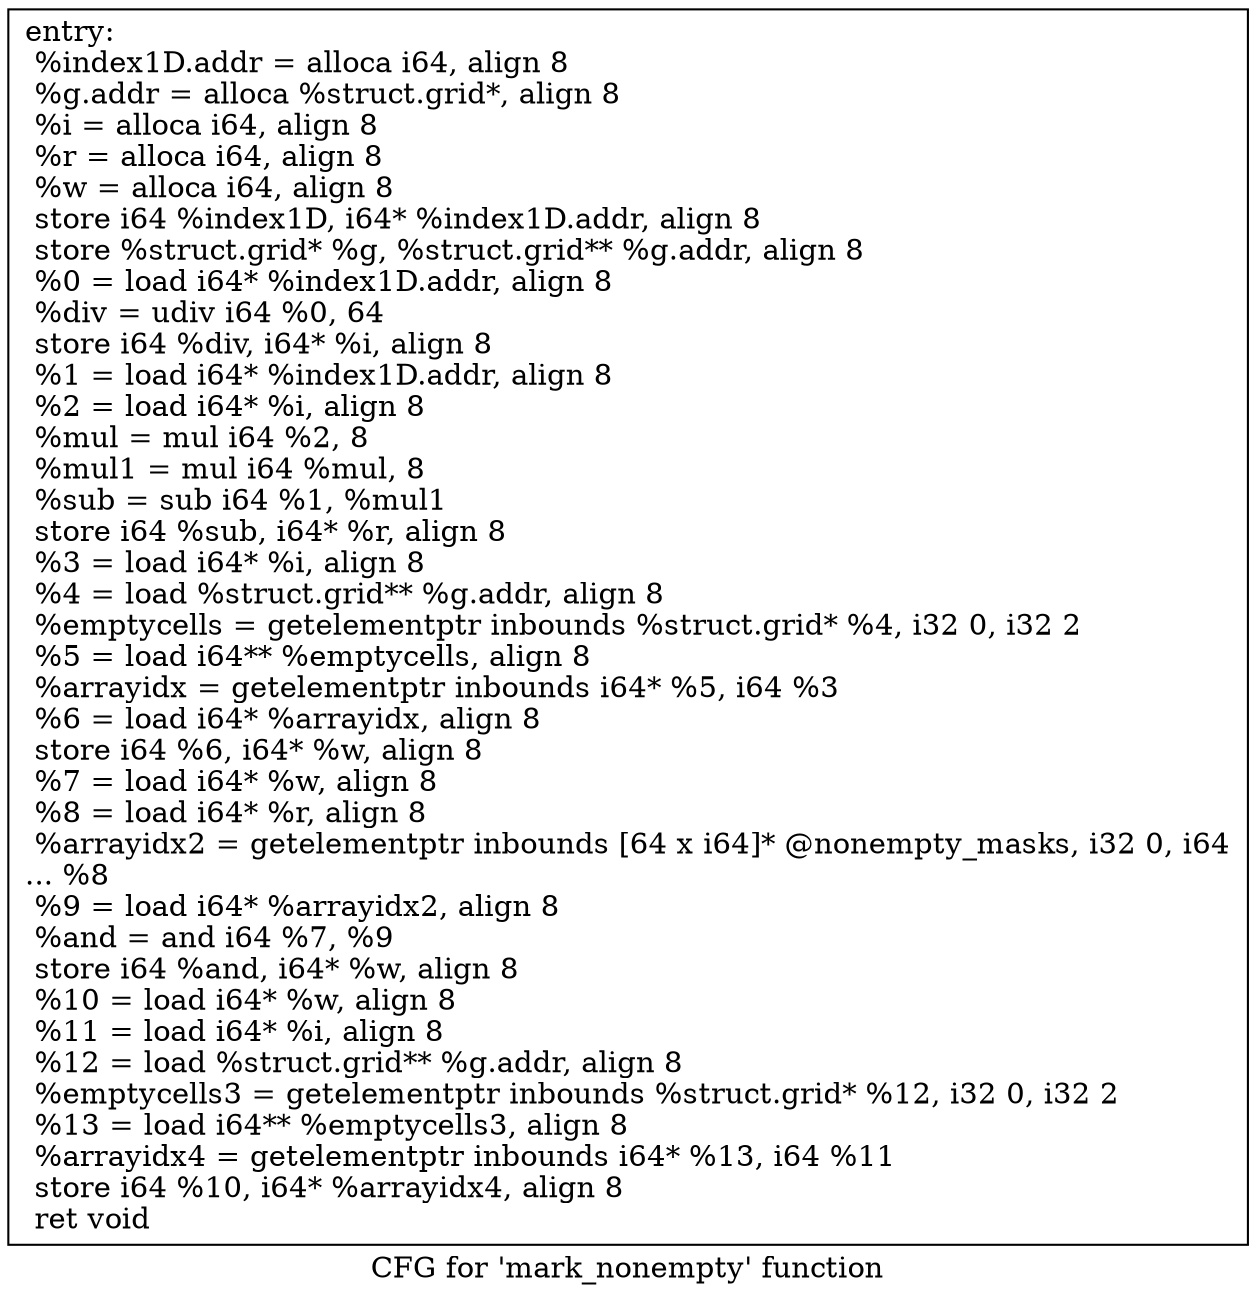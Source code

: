 digraph "CFG for 'mark_nonempty' function" {
	label="CFG for 'mark_nonempty' function";

	Node0x5eb7850 [shape=record,label="{entry:\l  %index1D.addr = alloca i64, align 8\l  %g.addr = alloca %struct.grid*, align 8\l  %i = alloca i64, align 8\l  %r = alloca i64, align 8\l  %w = alloca i64, align 8\l  store i64 %index1D, i64* %index1D.addr, align 8\l  store %struct.grid* %g, %struct.grid** %g.addr, align 8\l  %0 = load i64* %index1D.addr, align 8\l  %div = udiv i64 %0, 64\l  store i64 %div, i64* %i, align 8\l  %1 = load i64* %index1D.addr, align 8\l  %2 = load i64* %i, align 8\l  %mul = mul i64 %2, 8\l  %mul1 = mul i64 %mul, 8\l  %sub = sub i64 %1, %mul1\l  store i64 %sub, i64* %r, align 8\l  %3 = load i64* %i, align 8\l  %4 = load %struct.grid** %g.addr, align 8\l  %emptycells = getelementptr inbounds %struct.grid* %4, i32 0, i32 2\l  %5 = load i64** %emptycells, align 8\l  %arrayidx = getelementptr inbounds i64* %5, i64 %3\l  %6 = load i64* %arrayidx, align 8\l  store i64 %6, i64* %w, align 8\l  %7 = load i64* %w, align 8\l  %8 = load i64* %r, align 8\l  %arrayidx2 = getelementptr inbounds [64 x i64]* @nonempty_masks, i32 0, i64\l... %8\l  %9 = load i64* %arrayidx2, align 8\l  %and = and i64 %7, %9\l  store i64 %and, i64* %w, align 8\l  %10 = load i64* %w, align 8\l  %11 = load i64* %i, align 8\l  %12 = load %struct.grid** %g.addr, align 8\l  %emptycells3 = getelementptr inbounds %struct.grid* %12, i32 0, i32 2\l  %13 = load i64** %emptycells3, align 8\l  %arrayidx4 = getelementptr inbounds i64* %13, i64 %11\l  store i64 %10, i64* %arrayidx4, align 8\l  ret void\l}"];
}

